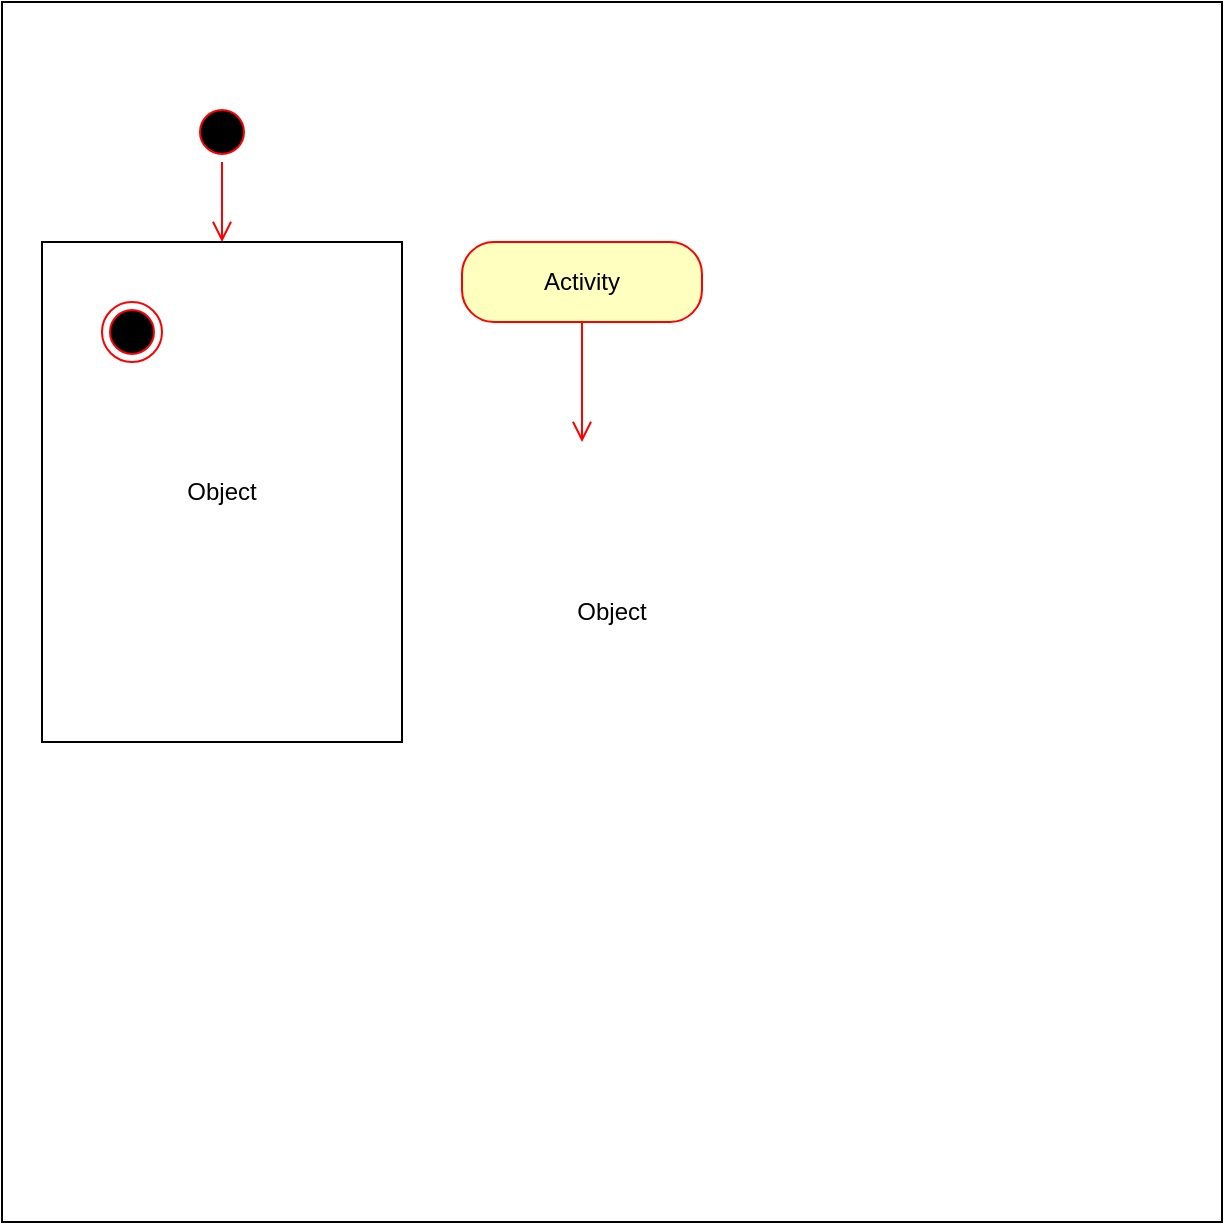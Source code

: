 <mxfile version="24.3.1" type="github">
  <diagram name="robot" id="-MSdcO51tModp90iOSPS">
    <mxGraphModel dx="783" dy="452" grid="1" gridSize="10" guides="1" tooltips="1" connect="1" arrows="1" fold="1" page="1" pageScale="1" pageWidth="827" pageHeight="1169" math="0" shadow="0">
      <root>
        <mxCell id="0" />
        <mxCell id="1" parent="0" />
        <mxCell id="3lgEny196ou4FjKal_tl-1" value="Object" style="html=1;whiteSpace=wrap;" vertex="1" parent="1">
          <mxGeometry x="90" y="70" width="610" height="610" as="geometry" />
        </mxCell>
        <mxCell id="3lgEny196ou4FjKal_tl-2" value="" style="ellipse;html=1;shape=startState;fillColor=#000000;strokeColor=#ff0000;" vertex="1" parent="1">
          <mxGeometry x="185" y="120" width="30" height="30" as="geometry" />
        </mxCell>
        <mxCell id="3lgEny196ou4FjKal_tl-3" value="" style="edgeStyle=orthogonalEdgeStyle;html=1;verticalAlign=bottom;endArrow=open;endSize=8;strokeColor=#ff0000;rounded=0;entryX=0.5;entryY=0;entryDx=0;entryDy=0;" edge="1" source="3lgEny196ou4FjKal_tl-2" parent="1" target="3lgEny196ou4FjKal_tl-4">
          <mxGeometry relative="1" as="geometry">
            <mxPoint x="165" y="180" as="targetPoint" />
          </mxGeometry>
        </mxCell>
        <mxCell id="3lgEny196ou4FjKal_tl-4" value="Object" style="html=1;whiteSpace=wrap;" vertex="1" parent="1">
          <mxGeometry x="110" y="190" width="180" height="250" as="geometry" />
        </mxCell>
        <mxCell id="3lgEny196ou4FjKal_tl-6" value="" style="ellipse;html=1;shape=endState;fillColor=#000000;strokeColor=#ff0000;" vertex="1" parent="1">
          <mxGeometry x="140" y="220" width="30" height="30" as="geometry" />
        </mxCell>
        <mxCell id="3lgEny196ou4FjKal_tl-7" value="Activity" style="rounded=1;whiteSpace=wrap;html=1;arcSize=40;fontColor=#000000;fillColor=#ffffc0;strokeColor=#ff0000;" vertex="1" parent="1">
          <mxGeometry x="320" y="190" width="120" height="40" as="geometry" />
        </mxCell>
        <mxCell id="3lgEny196ou4FjKal_tl-8" value="" style="edgeStyle=orthogonalEdgeStyle;html=1;verticalAlign=bottom;endArrow=open;endSize=8;strokeColor=#ff0000;rounded=0;" edge="1" source="3lgEny196ou4FjKal_tl-7" parent="1">
          <mxGeometry relative="1" as="geometry">
            <mxPoint x="380" y="290" as="targetPoint" />
          </mxGeometry>
        </mxCell>
      </root>
    </mxGraphModel>
  </diagram>
</mxfile>
